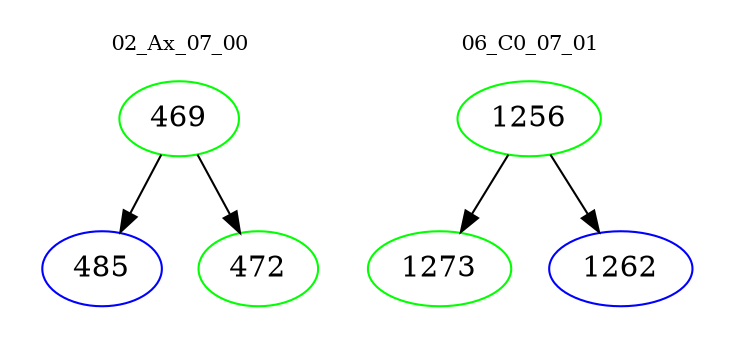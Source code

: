 digraph{
subgraph cluster_0 {
color = white
label = "02_Ax_07_00";
fontsize=10;
T0_469 [label="469", color="green"]
T0_469 -> T0_485 [color="black"]
T0_485 [label="485", color="blue"]
T0_469 -> T0_472 [color="black"]
T0_472 [label="472", color="green"]
}
subgraph cluster_1 {
color = white
label = "06_C0_07_01";
fontsize=10;
T1_1256 [label="1256", color="green"]
T1_1256 -> T1_1273 [color="black"]
T1_1273 [label="1273", color="green"]
T1_1256 -> T1_1262 [color="black"]
T1_1262 [label="1262", color="blue"]
}
}
